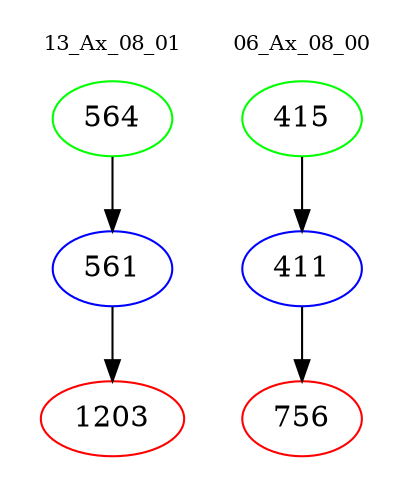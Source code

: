 digraph{
subgraph cluster_0 {
color = white
label = "13_Ax_08_01";
fontsize=10;
T0_564 [label="564", color="green"]
T0_564 -> T0_561 [color="black"]
T0_561 [label="561", color="blue"]
T0_561 -> T0_1203 [color="black"]
T0_1203 [label="1203", color="red"]
}
subgraph cluster_1 {
color = white
label = "06_Ax_08_00";
fontsize=10;
T1_415 [label="415", color="green"]
T1_415 -> T1_411 [color="black"]
T1_411 [label="411", color="blue"]
T1_411 -> T1_756 [color="black"]
T1_756 [label="756", color="red"]
}
}
